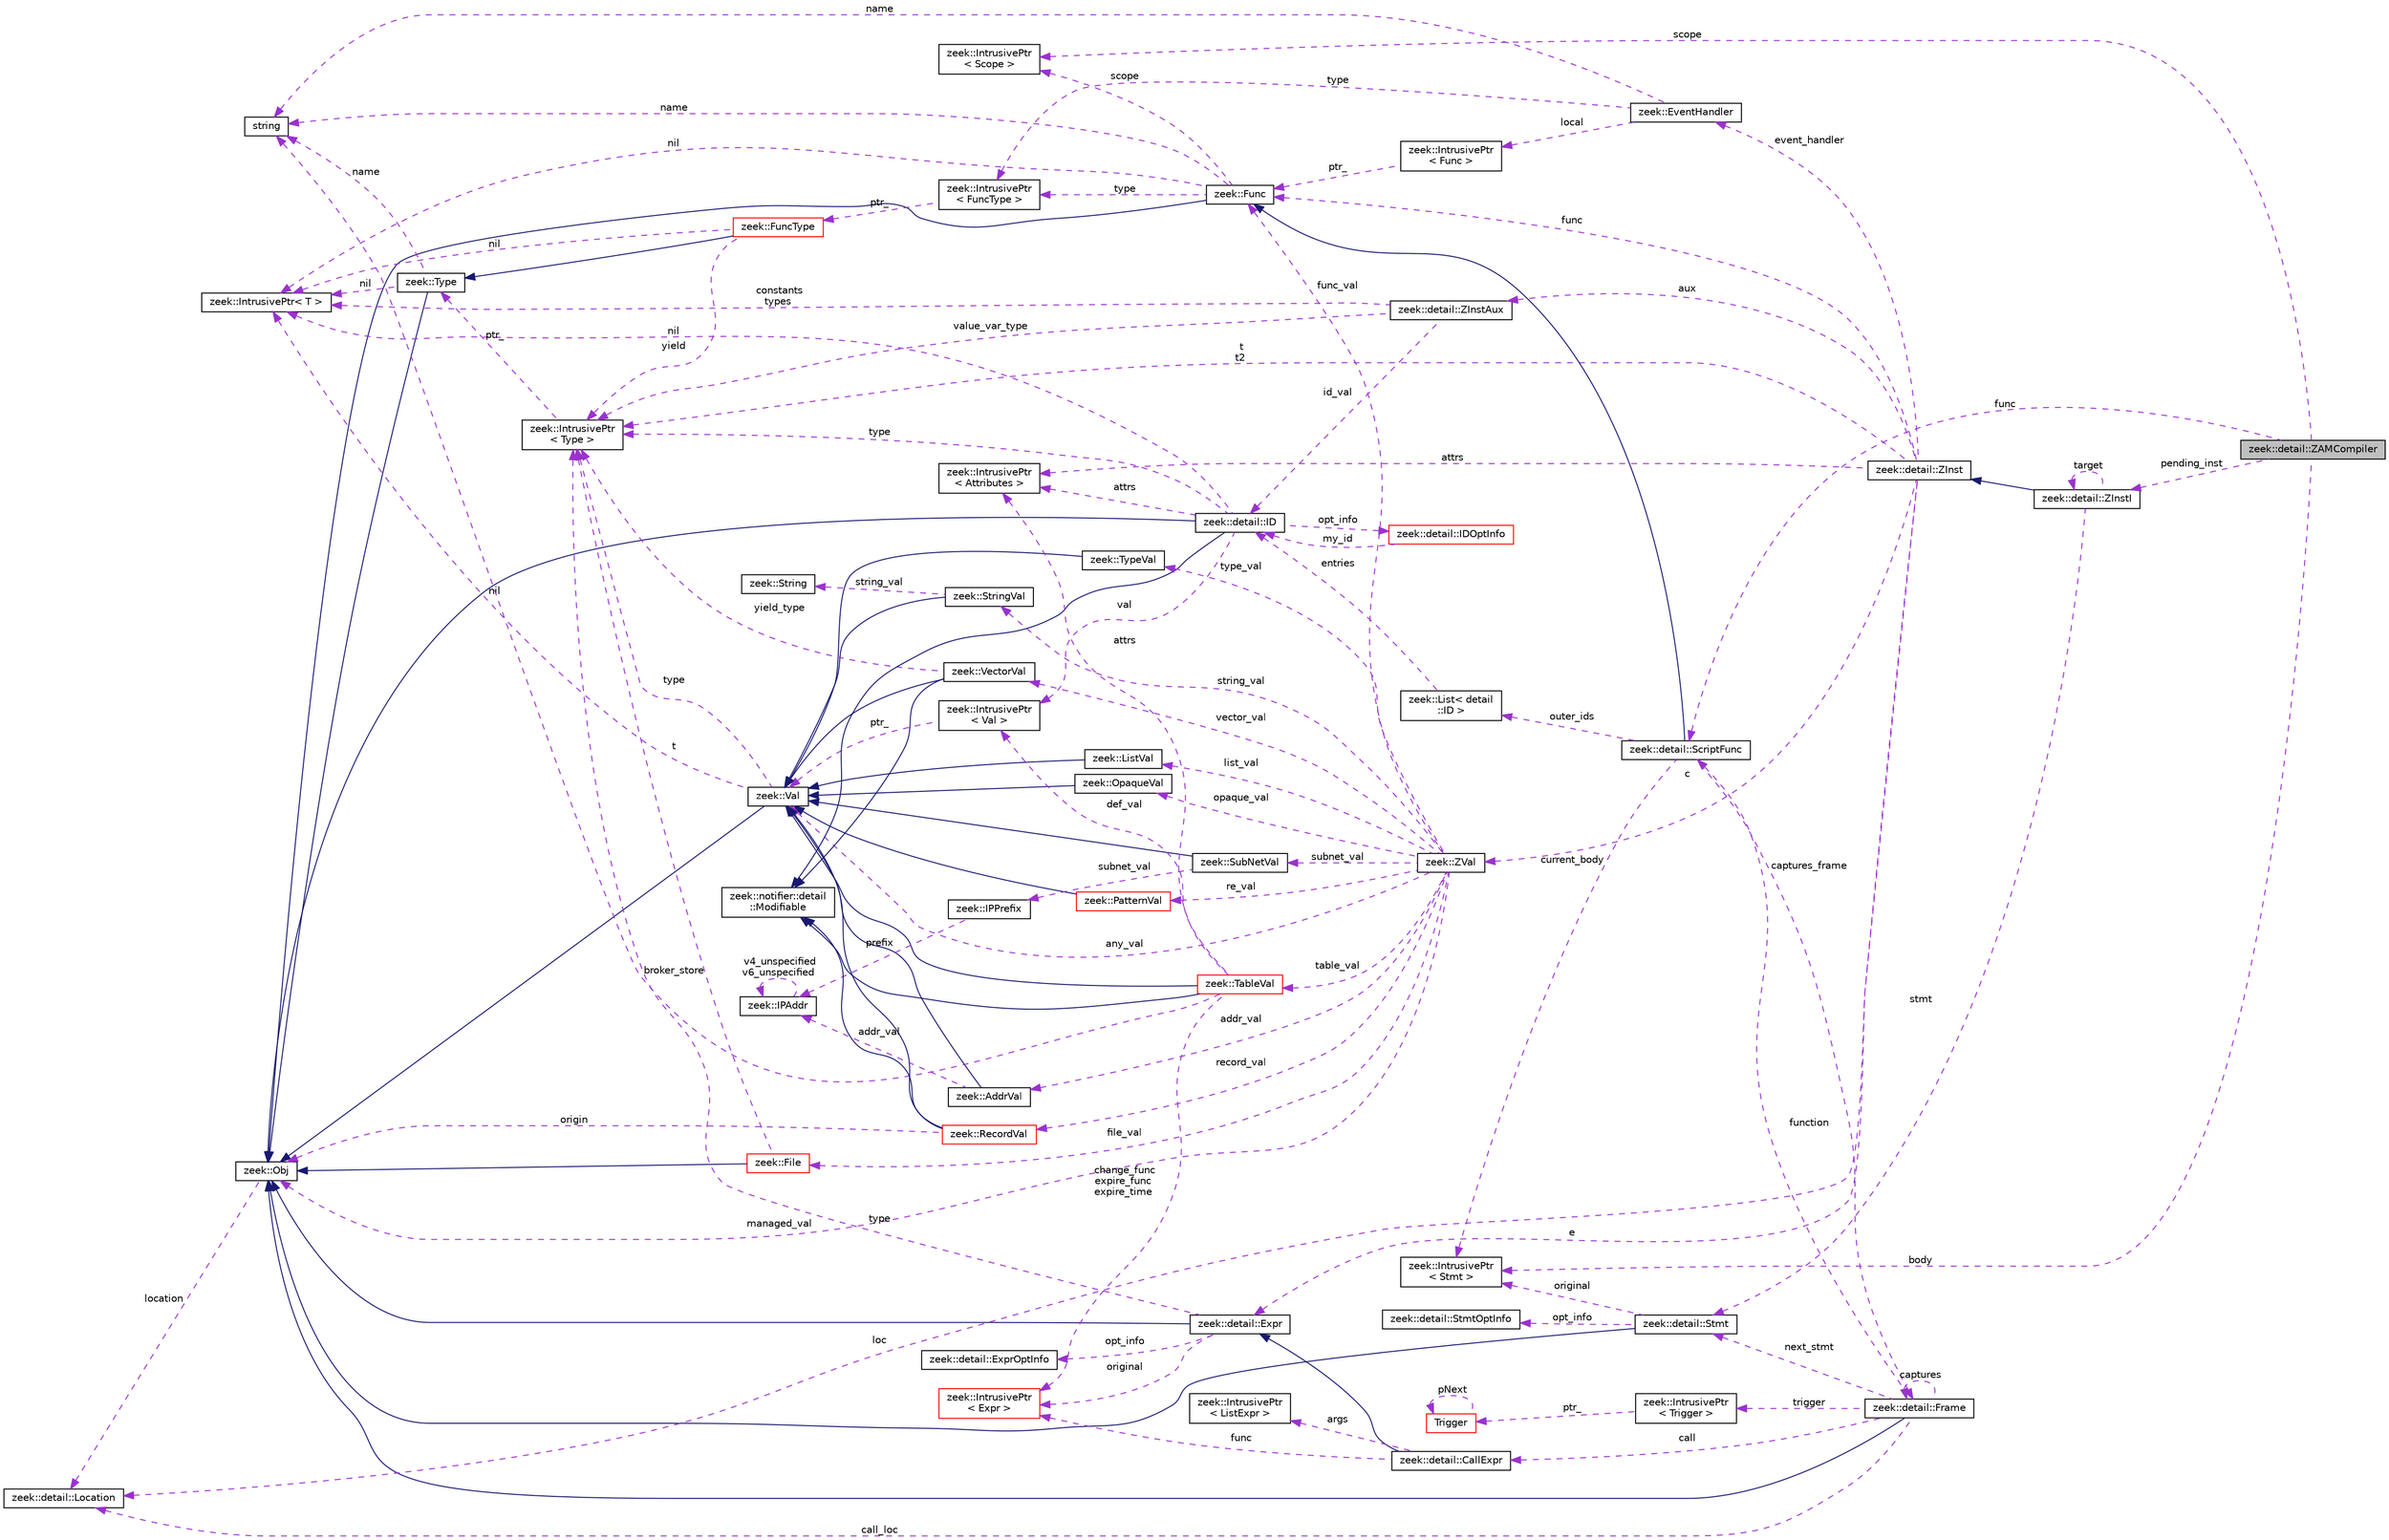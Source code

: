 digraph "zeek::detail::ZAMCompiler"
{
 // LATEX_PDF_SIZE
  edge [fontname="Helvetica",fontsize="10",labelfontname="Helvetica",labelfontsize="10"];
  node [fontname="Helvetica",fontsize="10",shape=record];
  rankdir="LR";
  Node1 [label="zeek::detail::ZAMCompiler",height=0.2,width=0.4,color="black", fillcolor="grey75", style="filled", fontcolor="black",tooltip=" "];
  Node2 -> Node1 [dir="back",color="darkorchid3",fontsize="10",style="dashed",label=" pending_inst" ,fontname="Helvetica"];
  Node2 [label="zeek::detail::ZInstI",height=0.2,width=0.4,color="black", fillcolor="white", style="filled",URL="$d4/dbb/classzeek_1_1detail_1_1ZInstI.html",tooltip=" "];
  Node3 -> Node2 [dir="back",color="midnightblue",fontsize="10",style="solid",fontname="Helvetica"];
  Node3 [label="zeek::detail::ZInst",height=0.2,width=0.4,color="black", fillcolor="white", style="filled",URL="$d4/dc4/classzeek_1_1detail_1_1ZInst.html",tooltip=" "];
  Node4 -> Node3 [dir="back",color="darkorchid3",fontsize="10",style="dashed",label=" c" ,fontname="Helvetica"];
  Node4 [label="zeek::ZVal",height=0.2,width=0.4,color="black", fillcolor="white", style="filled",URL="$d8/d4c/unionzeek_1_1ZVal.html",tooltip=" "];
  Node5 -> Node4 [dir="back",color="darkorchid3",fontsize="10",style="dashed",label=" string_val" ,fontname="Helvetica"];
  Node5 [label="zeek::StringVal",height=0.2,width=0.4,color="black", fillcolor="white", style="filled",URL="$da/d6f/classzeek_1_1StringVal.html",tooltip=" "];
  Node6 -> Node5 [dir="back",color="midnightblue",fontsize="10",style="solid",fontname="Helvetica"];
  Node6 [label="zeek::Val",height=0.2,width=0.4,color="black", fillcolor="white", style="filled",URL="$de/d49/classzeek_1_1Val.html",tooltip=" "];
  Node7 -> Node6 [dir="back",color="midnightblue",fontsize="10",style="solid",fontname="Helvetica"];
  Node7 [label="zeek::Obj",height=0.2,width=0.4,color="black", fillcolor="white", style="filled",URL="$dd/df1/classzeek_1_1Obj.html",tooltip=" "];
  Node8 -> Node7 [dir="back",color="darkorchid3",fontsize="10",style="dashed",label=" location" ,fontname="Helvetica"];
  Node8 [label="zeek::detail::Location",height=0.2,width=0.4,color="black", fillcolor="white", style="filled",URL="$d5/d1d/classzeek_1_1detail_1_1Location.html",tooltip=" "];
  Node9 -> Node6 [dir="back",color="darkorchid3",fontsize="10",style="dashed",label=" nil" ,fontname="Helvetica"];
  Node9 [label="zeek::IntrusivePtr\< T \>",height=0.2,width=0.4,color="black", fillcolor="white", style="filled",URL="$d6/dba/classzeek_1_1IntrusivePtr.html",tooltip=" "];
  Node10 -> Node6 [dir="back",color="darkorchid3",fontsize="10",style="dashed",label=" type" ,fontname="Helvetica"];
  Node10 [label="zeek::IntrusivePtr\l\< Type \>",height=0.2,width=0.4,color="black", fillcolor="white", style="filled",URL="$d6/dba/classzeek_1_1IntrusivePtr.html",tooltip=" "];
  Node11 -> Node10 [dir="back",color="darkorchid3",fontsize="10",style="dashed",label=" ptr_" ,fontname="Helvetica"];
  Node11 [label="zeek::Type",height=0.2,width=0.4,color="black", fillcolor="white", style="filled",URL="$d0/d4f/classzeek_1_1Type.html",tooltip=" "];
  Node7 -> Node11 [dir="back",color="midnightblue",fontsize="10",style="solid",fontname="Helvetica"];
  Node9 -> Node11 [dir="back",color="darkorchid3",fontsize="10",style="dashed",label=" nil" ,fontname="Helvetica"];
  Node12 -> Node11 [dir="back",color="darkorchid3",fontsize="10",style="dashed",label=" name" ,fontname="Helvetica"];
  Node12 [label="string",height=0.2,width=0.4,color="black", fillcolor="white", style="filled",tooltip=" "];
  Node13 -> Node5 [dir="back",color="darkorchid3",fontsize="10",style="dashed",label=" string_val" ,fontname="Helvetica"];
  Node13 [label="zeek::String",height=0.2,width=0.4,color="black", fillcolor="white", style="filled",URL="$da/d99/classzeek_1_1String.html",tooltip=" "];
  Node14 -> Node4 [dir="back",color="darkorchid3",fontsize="10",style="dashed",label=" addr_val" ,fontname="Helvetica"];
  Node14 [label="zeek::AddrVal",height=0.2,width=0.4,color="black", fillcolor="white", style="filled",URL="$de/d68/classzeek_1_1AddrVal.html",tooltip=" "];
  Node6 -> Node14 [dir="back",color="midnightblue",fontsize="10",style="solid",fontname="Helvetica"];
  Node15 -> Node14 [dir="back",color="darkorchid3",fontsize="10",style="dashed",label=" addr_val" ,fontname="Helvetica"];
  Node15 [label="zeek::IPAddr",height=0.2,width=0.4,color="black", fillcolor="white", style="filled",URL="$df/de6/classzeek_1_1IPAddr.html",tooltip=" "];
  Node15 -> Node15 [dir="back",color="darkorchid3",fontsize="10",style="dashed",label=" v4_unspecified\nv6_unspecified" ,fontname="Helvetica"];
  Node16 -> Node4 [dir="back",color="darkorchid3",fontsize="10",style="dashed",label=" subnet_val" ,fontname="Helvetica"];
  Node16 [label="zeek::SubNetVal",height=0.2,width=0.4,color="black", fillcolor="white", style="filled",URL="$d0/d18/classzeek_1_1SubNetVal.html",tooltip=" "];
  Node6 -> Node16 [dir="back",color="midnightblue",fontsize="10",style="solid",fontname="Helvetica"];
  Node17 -> Node16 [dir="back",color="darkorchid3",fontsize="10",style="dashed",label=" subnet_val" ,fontname="Helvetica"];
  Node17 [label="zeek::IPPrefix",height=0.2,width=0.4,color="black", fillcolor="white", style="filled",URL="$de/d44/classzeek_1_1IPPrefix.html",tooltip=" "];
  Node15 -> Node17 [dir="back",color="darkorchid3",fontsize="10",style="dashed",label=" prefix" ,fontname="Helvetica"];
  Node18 -> Node4 [dir="back",color="darkorchid3",fontsize="10",style="dashed",label=" file_val" ,fontname="Helvetica"];
  Node18 [label="zeek::File",height=0.2,width=0.4,color="red", fillcolor="white", style="filled",URL="$da/dee/classzeek_1_1File.html",tooltip=" "];
  Node7 -> Node18 [dir="back",color="midnightblue",fontsize="10",style="solid",fontname="Helvetica"];
  Node10 -> Node18 [dir="back",color="darkorchid3",fontsize="10",style="dashed",label=" t" ,fontname="Helvetica"];
  Node20 -> Node4 [dir="back",color="darkorchid3",fontsize="10",style="dashed",label=" func_val" ,fontname="Helvetica"];
  Node20 [label="zeek::Func",height=0.2,width=0.4,color="black", fillcolor="white", style="filled",URL="$d5/d7c/classzeek_1_1Func.html",tooltip=" "];
  Node7 -> Node20 [dir="back",color="midnightblue",fontsize="10",style="solid",fontname="Helvetica"];
  Node9 -> Node20 [dir="back",color="darkorchid3",fontsize="10",style="dashed",label=" nil" ,fontname="Helvetica"];
  Node21 -> Node20 [dir="back",color="darkorchid3",fontsize="10",style="dashed",label=" scope" ,fontname="Helvetica"];
  Node21 [label="zeek::IntrusivePtr\l\< Scope \>",height=0.2,width=0.4,color="black", fillcolor="white", style="filled",URL="$d6/dba/classzeek_1_1IntrusivePtr.html",tooltip=" "];
  Node22 -> Node20 [dir="back",color="darkorchid3",fontsize="10",style="dashed",label=" type" ,fontname="Helvetica"];
  Node22 [label="zeek::IntrusivePtr\l\< FuncType \>",height=0.2,width=0.4,color="black", fillcolor="white", style="filled",URL="$d6/dba/classzeek_1_1IntrusivePtr.html",tooltip=" "];
  Node23 -> Node22 [dir="back",color="darkorchid3",fontsize="10",style="dashed",label=" ptr_" ,fontname="Helvetica"];
  Node23 [label="zeek::FuncType",height=0.2,width=0.4,color="red", fillcolor="white", style="filled",URL="$da/ddd/classzeek_1_1FuncType.html",tooltip=" "];
  Node11 -> Node23 [dir="back",color="midnightblue",fontsize="10",style="solid",fontname="Helvetica"];
  Node9 -> Node23 [dir="back",color="darkorchid3",fontsize="10",style="dashed",label=" nil" ,fontname="Helvetica"];
  Node10 -> Node23 [dir="back",color="darkorchid3",fontsize="10",style="dashed",label=" yield" ,fontname="Helvetica"];
  Node12 -> Node20 [dir="back",color="darkorchid3",fontsize="10",style="dashed",label=" name" ,fontname="Helvetica"];
  Node29 -> Node4 [dir="back",color="darkorchid3",fontsize="10",style="dashed",label=" list_val" ,fontname="Helvetica"];
  Node29 [label="zeek::ListVal",height=0.2,width=0.4,color="black", fillcolor="white", style="filled",URL="$d7/db1/classzeek_1_1ListVal.html",tooltip=" "];
  Node6 -> Node29 [dir="back",color="midnightblue",fontsize="10",style="solid",fontname="Helvetica"];
  Node30 -> Node4 [dir="back",color="darkorchid3",fontsize="10",style="dashed",label=" opaque_val" ,fontname="Helvetica"];
  Node30 [label="zeek::OpaqueVal",height=0.2,width=0.4,color="black", fillcolor="white", style="filled",URL="$d9/d9b/classzeek_1_1OpaqueVal.html",tooltip=" "];
  Node6 -> Node30 [dir="back",color="midnightblue",fontsize="10",style="solid",fontname="Helvetica"];
  Node31 -> Node4 [dir="back",color="darkorchid3",fontsize="10",style="dashed",label=" re_val" ,fontname="Helvetica"];
  Node31 [label="zeek::PatternVal",height=0.2,width=0.4,color="red", fillcolor="white", style="filled",URL="$dd/d0b/classzeek_1_1PatternVal.html",tooltip=" "];
  Node6 -> Node31 [dir="back",color="midnightblue",fontsize="10",style="solid",fontname="Helvetica"];
  Node43 -> Node4 [dir="back",color="darkorchid3",fontsize="10",style="dashed",label=" table_val" ,fontname="Helvetica"];
  Node43 [label="zeek::TableVal",height=0.2,width=0.4,color="red", fillcolor="white", style="filled",URL="$d6/d3f/classzeek_1_1TableVal.html",tooltip=" "];
  Node6 -> Node43 [dir="back",color="midnightblue",fontsize="10",style="solid",fontname="Helvetica"];
  Node44 -> Node43 [dir="back",color="midnightblue",fontsize="10",style="solid",fontname="Helvetica"];
  Node44 [label="zeek::notifier::detail\l::Modifiable",height=0.2,width=0.4,color="black", fillcolor="white", style="filled",URL="$d8/d87/classzeek_1_1notifier_1_1detail_1_1Modifiable.html",tooltip=" "];
  Node49 -> Node43 [dir="back",color="darkorchid3",fontsize="10",style="dashed",label=" attrs" ,fontname="Helvetica"];
  Node49 [label="zeek::IntrusivePtr\l\< Attributes \>",height=0.2,width=0.4,color="black", fillcolor="white", style="filled",URL="$d6/dba/classzeek_1_1IntrusivePtr.html",tooltip=" "];
  Node50 -> Node43 [dir="back",color="darkorchid3",fontsize="10",style="dashed",label=" change_func\nexpire_func\nexpire_time" ,fontname="Helvetica"];
  Node50 [label="zeek::IntrusivePtr\l\< Expr \>",height=0.2,width=0.4,color="red", fillcolor="white", style="filled",URL="$d6/dba/classzeek_1_1IntrusivePtr.html",tooltip=" "];
  Node83 -> Node43 [dir="back",color="darkorchid3",fontsize="10",style="dashed",label=" def_val" ,fontname="Helvetica"];
  Node83 [label="zeek::IntrusivePtr\l\< Val \>",height=0.2,width=0.4,color="black", fillcolor="white", style="filled",URL="$d6/dba/classzeek_1_1IntrusivePtr.html",tooltip=" "];
  Node6 -> Node83 [dir="back",color="darkorchid3",fontsize="10",style="dashed",label=" ptr_" ,fontname="Helvetica"];
  Node12 -> Node43 [dir="back",color="darkorchid3",fontsize="10",style="dashed",label=" broker_store" ,fontname="Helvetica"];
  Node89 -> Node4 [dir="back",color="darkorchid3",fontsize="10",style="dashed",label=" record_val" ,fontname="Helvetica"];
  Node89 [label="zeek::RecordVal",height=0.2,width=0.4,color="red", fillcolor="white", style="filled",URL="$d7/d7e/classzeek_1_1RecordVal.html",tooltip=" "];
  Node6 -> Node89 [dir="back",color="midnightblue",fontsize="10",style="solid",fontname="Helvetica"];
  Node44 -> Node89 [dir="back",color="midnightblue",fontsize="10",style="solid",fontname="Helvetica"];
  Node7 -> Node89 [dir="back",color="darkorchid3",fontsize="10",style="dashed",label=" origin" ,fontname="Helvetica"];
  Node90 -> Node4 [dir="back",color="darkorchid3",fontsize="10",style="dashed",label=" vector_val" ,fontname="Helvetica"];
  Node90 [label="zeek::VectorVal",height=0.2,width=0.4,color="black", fillcolor="white", style="filled",URL="$dc/d8d/classzeek_1_1VectorVal.html",tooltip=" "];
  Node6 -> Node90 [dir="back",color="midnightblue",fontsize="10",style="solid",fontname="Helvetica"];
  Node44 -> Node90 [dir="back",color="midnightblue",fontsize="10",style="solid",fontname="Helvetica"];
  Node10 -> Node90 [dir="back",color="darkorchid3",fontsize="10",style="dashed",label=" yield_type" ,fontname="Helvetica"];
  Node91 -> Node4 [dir="back",color="darkorchid3",fontsize="10",style="dashed",label=" type_val" ,fontname="Helvetica"];
  Node91 [label="zeek::TypeVal",height=0.2,width=0.4,color="black", fillcolor="white", style="filled",URL="$d1/d52/classzeek_1_1TypeVal.html",tooltip=" "];
  Node6 -> Node91 [dir="back",color="midnightblue",fontsize="10",style="solid",fontname="Helvetica"];
  Node6 -> Node4 [dir="back",color="darkorchid3",fontsize="10",style="dashed",label=" any_val" ,fontname="Helvetica"];
  Node7 -> Node4 [dir="back",color="darkorchid3",fontsize="10",style="dashed",label=" managed_val" ,fontname="Helvetica"];
  Node10 -> Node3 [dir="back",color="darkorchid3",fontsize="10",style="dashed",label=" t\nt2" ,fontname="Helvetica"];
  Node92 -> Node3 [dir="back",color="darkorchid3",fontsize="10",style="dashed",label=" e" ,fontname="Helvetica"];
  Node92 [label="zeek::detail::Expr",height=0.2,width=0.4,color="black", fillcolor="white", style="filled",URL="$dc/d54/classzeek_1_1detail_1_1Expr.html",tooltip=" "];
  Node7 -> Node92 [dir="back",color="midnightblue",fontsize="10",style="solid",fontname="Helvetica"];
  Node10 -> Node92 [dir="back",color="darkorchid3",fontsize="10",style="dashed",label=" type" ,fontname="Helvetica"];
  Node50 -> Node92 [dir="back",color="darkorchid3",fontsize="10",style="dashed",label=" original" ,fontname="Helvetica"];
  Node93 -> Node92 [dir="back",color="darkorchid3",fontsize="10",style="dashed",label=" opt_info" ,fontname="Helvetica"];
  Node93 [label="zeek::detail::ExprOptInfo",height=0.2,width=0.4,color="black", fillcolor="white", style="filled",URL="$d2/d12/namespacezeek_1_1detail.html#de/d9f/classzeek_1_1detail_1_1ExprOptInfo",tooltip=" "];
  Node20 -> Node3 [dir="back",color="darkorchid3",fontsize="10",style="dashed",label=" func" ,fontname="Helvetica"];
  Node94 -> Node3 [dir="back",color="darkorchid3",fontsize="10",style="dashed",label=" event_handler" ,fontname="Helvetica"];
  Node94 [label="zeek::EventHandler",height=0.2,width=0.4,color="black", fillcolor="white", style="filled",URL="$d2/d39/classzeek_1_1EventHandler.html",tooltip=" "];
  Node12 -> Node94 [dir="back",color="darkorchid3",fontsize="10",style="dashed",label=" name" ,fontname="Helvetica"];
  Node95 -> Node94 [dir="back",color="darkorchid3",fontsize="10",style="dashed",label=" local" ,fontname="Helvetica"];
  Node95 [label="zeek::IntrusivePtr\l\< Func \>",height=0.2,width=0.4,color="black", fillcolor="white", style="filled",URL="$d6/dba/classzeek_1_1IntrusivePtr.html",tooltip=" "];
  Node20 -> Node95 [dir="back",color="darkorchid3",fontsize="10",style="dashed",label=" ptr_" ,fontname="Helvetica"];
  Node22 -> Node94 [dir="back",color="darkorchid3",fontsize="10",style="dashed",label=" type" ,fontname="Helvetica"];
  Node49 -> Node3 [dir="back",color="darkorchid3",fontsize="10",style="dashed",label=" attrs" ,fontname="Helvetica"];
  Node96 -> Node3 [dir="back",color="darkorchid3",fontsize="10",style="dashed",label=" aux" ,fontname="Helvetica"];
  Node96 [label="zeek::detail::ZInstAux",height=0.2,width=0.4,color="black", fillcolor="white", style="filled",URL="$df/d40/classzeek_1_1detail_1_1ZInstAux.html",tooltip=" "];
  Node9 -> Node96 [dir="back",color="darkorchid3",fontsize="10",style="dashed",label=" constants\ntypes" ,fontname="Helvetica"];
  Node97 -> Node96 [dir="back",color="darkorchid3",fontsize="10",style="dashed",label=" id_val" ,fontname="Helvetica"];
  Node97 [label="zeek::detail::ID",height=0.2,width=0.4,color="black", fillcolor="white", style="filled",URL="$d1/dcf/classzeek_1_1detail_1_1ID.html",tooltip=" "];
  Node7 -> Node97 [dir="back",color="midnightblue",fontsize="10",style="solid",fontname="Helvetica"];
  Node44 -> Node97 [dir="back",color="midnightblue",fontsize="10",style="solid",fontname="Helvetica"];
  Node9 -> Node97 [dir="back",color="darkorchid3",fontsize="10",style="dashed",label=" nil" ,fontname="Helvetica"];
  Node10 -> Node97 [dir="back",color="darkorchid3",fontsize="10",style="dashed",label=" type" ,fontname="Helvetica"];
  Node83 -> Node97 [dir="back",color="darkorchid3",fontsize="10",style="dashed",label=" val" ,fontname="Helvetica"];
  Node49 -> Node97 [dir="back",color="darkorchid3",fontsize="10",style="dashed",label=" attrs" ,fontname="Helvetica"];
  Node98 -> Node97 [dir="back",color="darkorchid3",fontsize="10",style="dashed",label=" opt_info" ,fontname="Helvetica"];
  Node98 [label="zeek::detail::IDOptInfo",height=0.2,width=0.4,color="red", fillcolor="white", style="filled",URL="$dd/dcb/classzeek_1_1detail_1_1IDOptInfo.html",tooltip=" "];
  Node97 -> Node98 [dir="back",color="darkorchid3",fontsize="10",style="dashed",label=" my_id" ,fontname="Helvetica"];
  Node10 -> Node96 [dir="back",color="darkorchid3",fontsize="10",style="dashed",label=" value_var_type" ,fontname="Helvetica"];
  Node8 -> Node3 [dir="back",color="darkorchid3",fontsize="10",style="dashed",label=" loc" ,fontname="Helvetica"];
  Node2 -> Node2 [dir="back",color="darkorchid3",fontsize="10",style="dashed",label=" target" ,fontname="Helvetica"];
  Node100 -> Node2 [dir="back",color="darkorchid3",fontsize="10",style="dashed",label=" stmt" ,fontname="Helvetica"];
  Node100 [label="zeek::detail::Stmt",height=0.2,width=0.4,color="black", fillcolor="white", style="filled",URL="$d2/df8/classzeek_1_1detail_1_1Stmt.html",tooltip=" "];
  Node7 -> Node100 [dir="back",color="midnightblue",fontsize="10",style="solid",fontname="Helvetica"];
  Node101 -> Node100 [dir="back",color="darkorchid3",fontsize="10",style="dashed",label=" original" ,fontname="Helvetica"];
  Node101 [label="zeek::IntrusivePtr\l\< Stmt \>",height=0.2,width=0.4,color="black", fillcolor="white", style="filled",URL="$d6/dba/classzeek_1_1IntrusivePtr.html",tooltip=" "];
  Node102 -> Node100 [dir="back",color="darkorchid3",fontsize="10",style="dashed",label=" opt_info" ,fontname="Helvetica"];
  Node102 [label="zeek::detail::StmtOptInfo",height=0.2,width=0.4,color="black", fillcolor="white", style="filled",URL="$d2/d12/namespacezeek_1_1detail.html#dd/dee/classzeek_1_1detail_1_1StmtOptInfo",tooltip=" "];
  Node103 -> Node1 [dir="back",color="darkorchid3",fontsize="10",style="dashed",label=" func" ,fontname="Helvetica"];
  Node103 [label="zeek::detail::ScriptFunc",height=0.2,width=0.4,color="black", fillcolor="white", style="filled",URL="$dc/db4/classzeek_1_1detail_1_1ScriptFunc.html",tooltip=" "];
  Node20 -> Node103 [dir="back",color="midnightblue",fontsize="10",style="solid",fontname="Helvetica"];
  Node104 -> Node103 [dir="back",color="darkorchid3",fontsize="10",style="dashed",label=" outer_ids" ,fontname="Helvetica"];
  Node104 [label="zeek::List\< detail\l::ID \>",height=0.2,width=0.4,color="black", fillcolor="white", style="filled",URL="$d2/d8d/classzeek_1_1List.html",tooltip=" "];
  Node97 -> Node104 [dir="back",color="darkorchid3",fontsize="10",style="dashed",label=" entries" ,fontname="Helvetica"];
  Node105 -> Node103 [dir="back",color="darkorchid3",fontsize="10",style="dashed",label=" captures_frame" ,fontname="Helvetica"];
  Node105 [label="zeek::detail::Frame",height=0.2,width=0.4,color="black", fillcolor="white", style="filled",URL="$dd/d3f/classzeek_1_1detail_1_1Frame.html",tooltip=" "];
  Node7 -> Node105 [dir="back",color="midnightblue",fontsize="10",style="solid",fontname="Helvetica"];
  Node105 -> Node105 [dir="back",color="darkorchid3",fontsize="10",style="dashed",label=" captures" ,fontname="Helvetica"];
  Node103 -> Node105 [dir="back",color="darkorchid3",fontsize="10",style="dashed",label=" function" ,fontname="Helvetica"];
  Node100 -> Node105 [dir="back",color="darkorchid3",fontsize="10",style="dashed",label=" next_stmt" ,fontname="Helvetica"];
  Node106 -> Node105 [dir="back",color="darkorchid3",fontsize="10",style="dashed",label=" trigger" ,fontname="Helvetica"];
  Node106 [label="zeek::IntrusivePtr\l\< Trigger \>",height=0.2,width=0.4,color="black", fillcolor="white", style="filled",URL="$d6/dba/classzeek_1_1IntrusivePtr.html",tooltip=" "];
  Node63 -> Node106 [dir="back",color="darkorchid3",fontsize="10",style="dashed",label=" ptr_" ,fontname="Helvetica"];
  Node63 [label="Trigger",height=0.2,width=0.4,color="red", fillcolor="white", style="filled",URL="$db/d1b/sqlite3_8c.html#dc/d15/structTrigger",tooltip=" "];
  Node63 -> Node63 [dir="back",color="darkorchid3",fontsize="10",style="dashed",label=" pNext" ,fontname="Helvetica"];
  Node107 -> Node105 [dir="back",color="darkorchid3",fontsize="10",style="dashed",label=" call" ,fontname="Helvetica"];
  Node107 [label="zeek::detail::CallExpr",height=0.2,width=0.4,color="black", fillcolor="white", style="filled",URL="$dd/d00/classzeek_1_1detail_1_1CallExpr.html",tooltip=" "];
  Node92 -> Node107 [dir="back",color="midnightblue",fontsize="10",style="solid",fontname="Helvetica"];
  Node50 -> Node107 [dir="back",color="darkorchid3",fontsize="10",style="dashed",label=" func" ,fontname="Helvetica"];
  Node108 -> Node107 [dir="back",color="darkorchid3",fontsize="10",style="dashed",label=" args" ,fontname="Helvetica"];
  Node108 [label="zeek::IntrusivePtr\l\< ListExpr \>",height=0.2,width=0.4,color="black", fillcolor="white", style="filled",URL="$d6/dba/classzeek_1_1IntrusivePtr.html",tooltip=" "];
  Node8 -> Node105 [dir="back",color="darkorchid3",fontsize="10",style="dashed",label=" call_loc" ,fontname="Helvetica"];
  Node101 -> Node103 [dir="back",color="darkorchid3",fontsize="10",style="dashed",label=" current_body" ,fontname="Helvetica"];
  Node21 -> Node1 [dir="back",color="darkorchid3",fontsize="10",style="dashed",label=" scope" ,fontname="Helvetica"];
  Node101 -> Node1 [dir="back",color="darkorchid3",fontsize="10",style="dashed",label=" body" ,fontname="Helvetica"];
}
